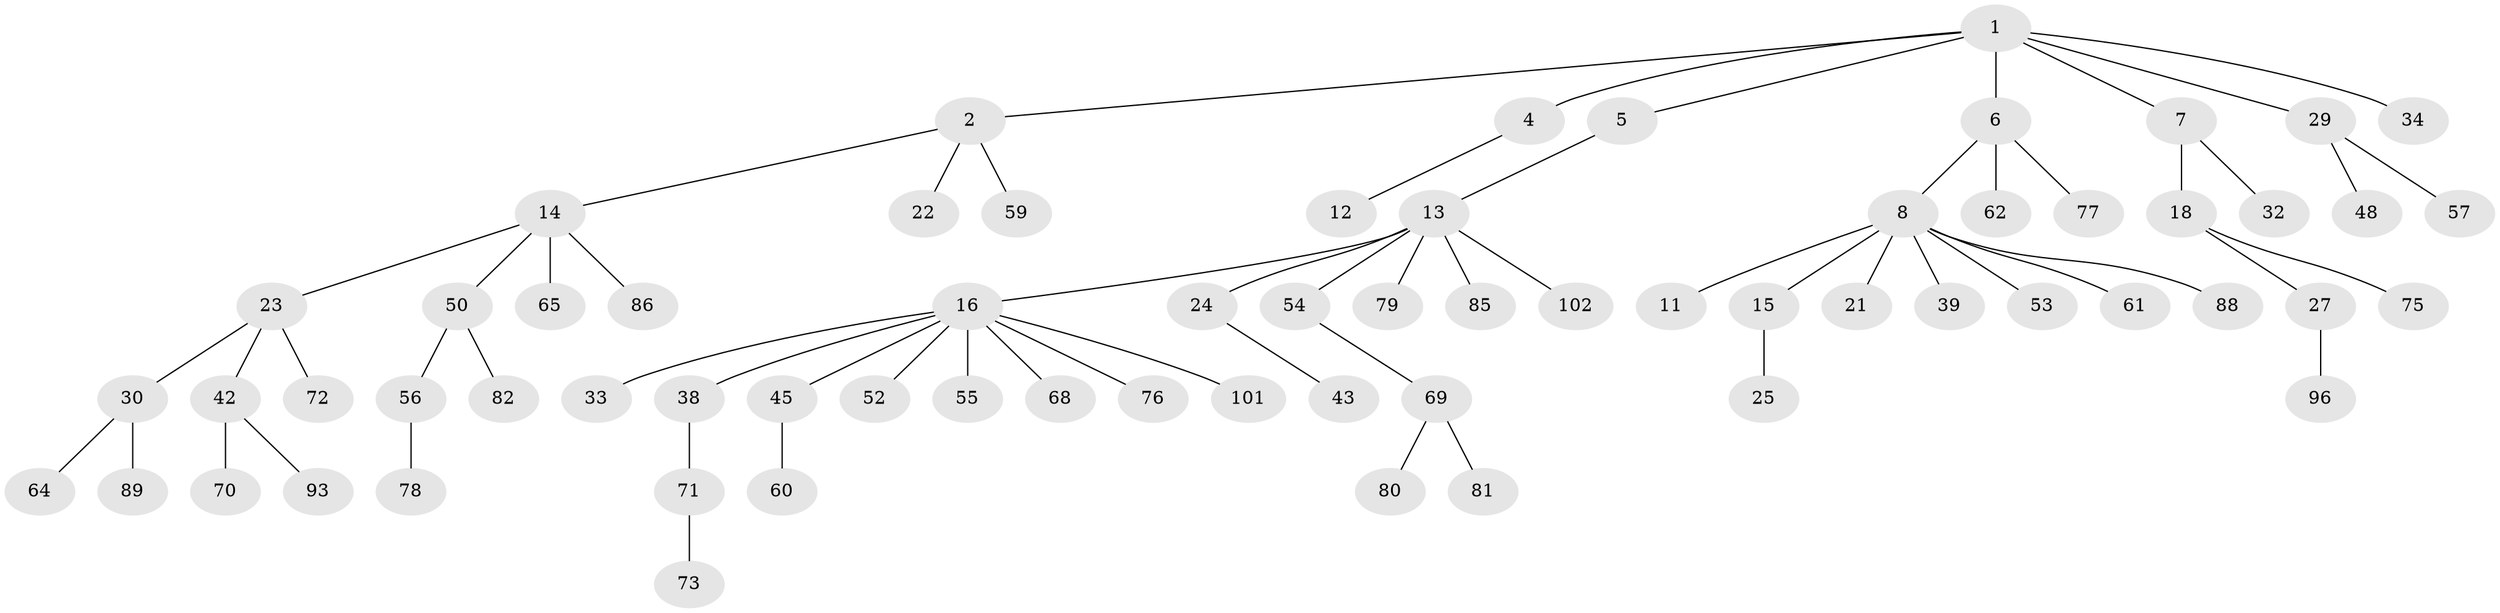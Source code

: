 // original degree distribution, {4: 0.1, 5: 0.02727272727272727, 2: 0.2727272727272727, 3: 0.12727272727272726, 1: 0.4636363636363636, 6: 0.00909090909090909}
// Generated by graph-tools (version 1.1) at 2025/19/03/04/25 18:19:15]
// undirected, 66 vertices, 65 edges
graph export_dot {
graph [start="1"]
  node [color=gray90,style=filled];
  1 [super="+3"];
  2;
  4;
  5;
  6 [super="+9+49"];
  7 [super="+28"];
  8 [super="+10"];
  11;
  12;
  13 [super="+63+44"];
  14 [super="+36+19"];
  15;
  16 [super="+20+26+41"];
  18 [super="+40"];
  21 [super="+31"];
  22 [super="+84"];
  23 [super="+37+46"];
  24 [super="+91"];
  25 [super="+103"];
  27;
  29 [super="+35+66"];
  30;
  32;
  33;
  34;
  38 [super="+83+51"];
  39;
  42;
  43;
  45 [super="+47"];
  48 [super="+95"];
  50;
  52;
  53;
  54;
  55;
  56;
  57;
  59;
  60;
  61;
  62 [super="+67"];
  64 [super="+97"];
  65;
  68;
  69;
  70;
  71;
  72 [super="+94"];
  73;
  75 [super="+109"];
  76;
  77;
  78;
  79;
  80;
  81 [super="+104"];
  82;
  85;
  86;
  88;
  89;
  93 [super="+99"];
  96 [super="+105"];
  101;
  102;
  1 -- 2;
  1 -- 7;
  1 -- 34;
  1 -- 4;
  1 -- 5;
  1 -- 6;
  1 -- 29;
  2 -- 14;
  2 -- 22;
  2 -- 59;
  4 -- 12;
  5 -- 13;
  6 -- 8;
  6 -- 77;
  6 -- 62;
  7 -- 18;
  7 -- 32;
  8 -- 15;
  8 -- 53;
  8 -- 61;
  8 -- 21;
  8 -- 39;
  8 -- 11;
  8 -- 88;
  13 -- 16;
  13 -- 24;
  13 -- 85;
  13 -- 102;
  13 -- 79;
  13 -- 54;
  14 -- 23;
  14 -- 65;
  14 -- 50;
  14 -- 86;
  15 -- 25;
  16 -- 33;
  16 -- 68;
  16 -- 101;
  16 -- 38;
  16 -- 55;
  16 -- 52;
  16 -- 45;
  16 -- 76;
  18 -- 27;
  18 -- 75;
  23 -- 30;
  23 -- 42;
  23 -- 72;
  24 -- 43;
  27 -- 96;
  29 -- 48;
  29 -- 57;
  30 -- 64;
  30 -- 89;
  38 -- 71;
  42 -- 70;
  42 -- 93;
  45 -- 60;
  50 -- 56;
  50 -- 82;
  54 -- 69;
  56 -- 78;
  69 -- 80;
  69 -- 81;
  71 -- 73;
}
